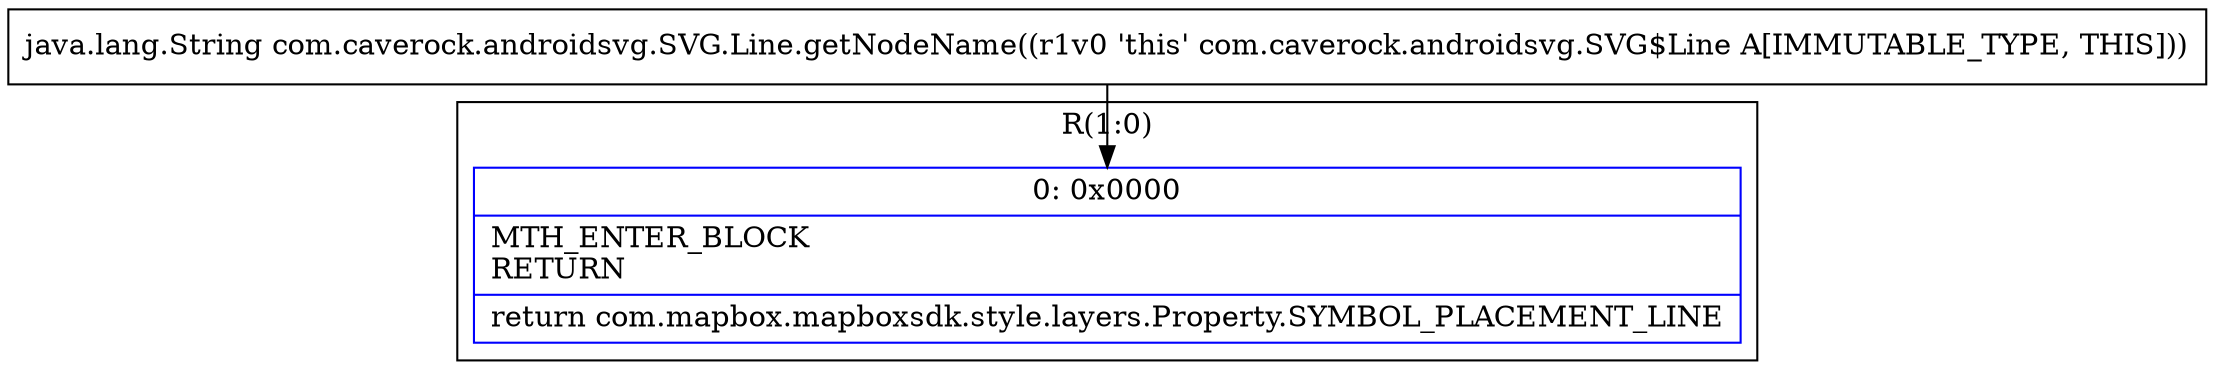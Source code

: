 digraph "CFG forcom.caverock.androidsvg.SVG.Line.getNodeName()Ljava\/lang\/String;" {
subgraph cluster_Region_194817544 {
label = "R(1:0)";
node [shape=record,color=blue];
Node_0 [shape=record,label="{0\:\ 0x0000|MTH_ENTER_BLOCK\lRETURN\l|return com.mapbox.mapboxsdk.style.layers.Property.SYMBOL_PLACEMENT_LINE\l}"];
}
MethodNode[shape=record,label="{java.lang.String com.caverock.androidsvg.SVG.Line.getNodeName((r1v0 'this' com.caverock.androidsvg.SVG$Line A[IMMUTABLE_TYPE, THIS])) }"];
MethodNode -> Node_0;
}

